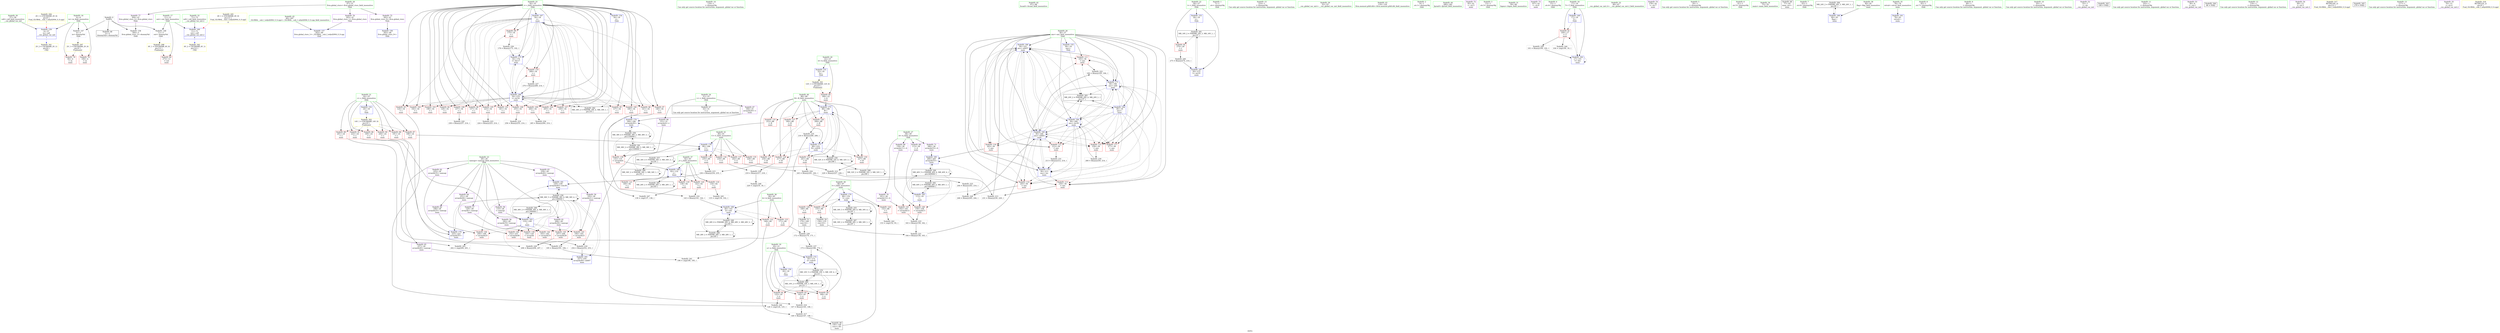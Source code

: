 digraph "SVFG" {
	label="SVFG";

	Node0x561b63b9a980 [shape=record,color=grey,label="{NodeID: 0\nNullPtr}"];
	Node0x561b63b9a980 -> Node0x561b63bb1850[style=solid];
	Node0x561b63b9a980 -> Node0x561b63bb8ba0[style=solid];
	Node0x561b63b9a980 -> Node0x561b63bb8c70[style=solid];
	Node0x561b63b9a980 -> Node0x561b63bb9670[style=solid];
	Node0x561b63bba880 [shape=record,color=blue,label="{NodeID: 180\n36\<--231\nans\<--add37\nmain\n}"];
	Node0x561b63bba880 -> Node0x561b63bb1e70[style=dashed];
	Node0x561b63bba880 -> Node0x561b63bb1f40[style=dashed];
	Node0x561b63bba880 -> Node0x561b63bb2010[style=dashed];
	Node0x561b63bba880 -> Node0x561b63bb20e0[style=dashed];
	Node0x561b63bba880 -> Node0x561b63bb7220[style=dashed];
	Node0x561b63bba880 -> Node0x561b63bb72b0[style=dashed];
	Node0x561b63bba880 -> Node0x561b63bb7340[style=dashed];
	Node0x561b63bba880 -> Node0x561b63bba130[style=dashed];
	Node0x561b63bba880 -> Node0x561b63bba6e0[style=dashed];
	Node0x561b63bba880 -> Node0x561b63bba880[style=dashed];
	Node0x561b63bba880 -> Node0x561b63bbaa20[style=dashed];
	Node0x561b63bba880 -> Node0x561b63bbabc0[style=dashed];
	Node0x561b63bba880 -> Node0x561b63bd4470[style=dashed];
	Node0x561b63bb2330 [shape=record,color=red,label="{NodeID: 97\n146\<--34\n\<--i\nmain\n}"];
	Node0x561b63bb2330 -> Node0x561b63bbd7d0[style=solid];
	Node0x561b63b99fa0 [shape=record,color=green,label="{NodeID: 14\n118\<--1\n\<--dummyObj\nCan only get source location for instruction, argument, global var or function.}"];
	Node0x561b63bb1e70 [shape=record,color=red,label="{NodeID: 111\n165\<--36\n\<--ans\nmain\n}"];
	Node0x561b63bb1e70 -> Node0x561b63bbe0d0[style=solid];
	Node0x561b63bb0800 [shape=record,color=green,label="{NodeID: 28\n47\<--51\nllvm.global_ctors\<--llvm.global_ctors_field_insensitive\nGlob }"];
	Node0x561b63bb0800 -> Node0x561b63bb4060[style=solid];
	Node0x561b63bb0800 -> Node0x561b63bb4160[style=solid];
	Node0x561b63bb0800 -> Node0x561b63bb4260[style=solid];
	Node0x561b63bd6c70 [shape=record,color=black,label="{NodeID: 291\nMR_38V_2 = PHI(MR_38V_3, MR_38V_1, )\npts\{330000 \}\n}"];
	Node0x561b63bd6c70 -> Node0x561b63bb8520[style=dashed];
	Node0x561b63bd6c70 -> Node0x561b63bba3a0[style=dashed];
	Node0x561b63bd6c70 -> Node0x561b63bcc870[style=dashed];
	Node0x561b63bd6c70 -> Node0x561b63bd6c70[style=dashed];
	Node0x561b63bb79c0 [shape=record,color=red,label="{NodeID: 125\n155\<--86\n\<--l\nmain\n}"];
	Node0x561b63bb79c0 -> Node0x561b63bb2c10[style=solid];
	Node0x561b63bb1450 [shape=record,color=green,label="{NodeID: 42\n97\<--98\nfscanf\<--fscanf_field_insensitive\n}"];
	Node0x561b63bbe0d0 [shape=record,color=grey,label="{NodeID: 222\n166 = Binary(165, 164, )\n}"];
	Node0x561b63bbe0d0 -> Node0x561b63bba130[style=solid];
	Node0x561b63bb8520 [shape=record,color=red,label="{NodeID: 139\n132\<--131\n\<--arrayidx4\nmain\n}"];
	Node0x561b63bb8520 -> Node0x561b63bb9ec0[style=solid];
	Node0x561b63bb30f0 [shape=record,color=purple,label="{NodeID: 56\n110\<--28\n\<--namugi\nmain\n}"];
	Node0x561b63bb30f0 -> Node0x561b63bb9ab0[style=solid];
	Node0x561b63bbf5d0 [shape=record,color=grey,label="{NodeID: 236\n219 = Binary(217, 218, )\n}"];
	Node0x561b63bbf5d0 -> Node0x561b63bc07d0[style=solid];
	Node0x561b63bb9170 [shape=record,color=blue,label="{NodeID: 153\n26\<--18\nt\<--\nGlob }"];
	Node0x561b63bb9170 -> Node0x561b63bd3a70[style=dashed];
	Node0x561b63bb3c50 [shape=record,color=purple,label="{NodeID: 70\n161\<--38\narrayidx12\<--A\nmain\n}"];
	Node0x561b63bb3c50 -> Node0x561b63bb86c0[style=solid];
	Node0x561b63bb9df0 [shape=record,color=blue,label="{NodeID: 167\n34\<--18\ni\<--\nmain\n}"];
	Node0x561b63bb9df0 -> Node0x561b63bb4f90[style=dashed];
	Node0x561b63bb9df0 -> Node0x561b63bb5060[style=dashed];
	Node0x561b63bb9df0 -> Node0x561b63bb5130[style=dashed];
	Node0x561b63bb9df0 -> Node0x561b63bb2260[style=dashed];
	Node0x561b63bb9df0 -> Node0x561b63bb2330[style=dashed];
	Node0x561b63bb9df0 -> Node0x561b63bb2400[style=dashed];
	Node0x561b63bb9df0 -> Node0x561b63bb24d0[style=dashed];
	Node0x561b63bb9df0 -> Node0x561b63bb25a0[style=dashed];
	Node0x561b63bb9df0 -> Node0x561b63bb2670[style=dashed];
	Node0x561b63bb9df0 -> Node0x561b63bb2740[style=dashed];
	Node0x561b63bb9df0 -> Node0x561b63bb2810[style=dashed];
	Node0x561b63bb9df0 -> Node0x561b63bb28e0[style=dashed];
	Node0x561b63bb9df0 -> Node0x561b63bb29b0[style=dashed];
	Node0x561b63bb9df0 -> Node0x561b63bb1a60[style=dashed];
	Node0x561b63bb9df0 -> Node0x561b63bb1b30[style=dashed];
	Node0x561b63bb9df0 -> Node0x561b63bb1c00[style=dashed];
	Node0x561b63bb9df0 -> Node0x561b63bb1cd0[style=dashed];
	Node0x561b63bb9df0 -> Node0x561b63bb1da0[style=dashed];
	Node0x561b63bb9df0 -> Node0x561b63bba2d0[style=dashed];
	Node0x561b63bb9df0 -> Node0x561b63bbad60[style=dashed];
	Node0x561b63bb9df0 -> Node0x561b63bd3f70[style=dashed];
	Node0x561b63bb4840 [shape=record,color=red,label="{NodeID: 84\n168\<--20\n\<--a\nmain\n}"];
	Node0x561b63bb4840 -> Node0x561b63bbf750[style=solid];
	Node0x561b63baa410 [shape=record,color=green,label="{NodeID: 1\n7\<--1\n.str\<--dummyObj\nGlob }"];
	Node0x561b63bba950 [shape=record,color=blue,label="{NodeID: 181\n239\<--236\narrayidx40\<--rem38\nmain\n}"];
	Node0x561b63bba950 -> Node0x561b63bcc370[style=dashed];
	Node0x561b63bb2400 [shape=record,color=red,label="{NodeID: 98\n157\<--34\n\<--i\nmain\n}"];
	Node0x561b63b9a070 [shape=record,color=green,label="{NodeID: 15\n214\<--1\n\<--dummyObj\nCan only get source location for instruction, argument, global var or function.}"];
	Node0x561b63bb1f40 [shape=record,color=red,label="{NodeID: 112\n212\<--36\n\<--ans\nmain\n}"];
	Node0x561b63bb1f40 -> Node0x561b63bbee50[style=solid];
	Node0x561b63bb0900 [shape=record,color=green,label="{NodeID: 29\n52\<--53\n__cxx_global_var_init\<--__cxx_global_var_init_field_insensitive\n}"];
	Node0x561b63bd7170 [shape=record,color=black,label="{NodeID: 292\nMR_40V_2 = PHI(MR_40V_4, MR_40V_1, )\npts\{400000 \}\n}"];
	Node0x561b63bd7170 -> Node0x561b63bb9c50[style=dashed];
	Node0x561b63bb7a90 [shape=record,color=red,label="{NodeID: 126\n169\<--86\n\<--l\nmain\n}"];
	Node0x561b63bb7a90 -> Node0x561b63bb2ce0[style=solid];
	Node0x561b63bb1550 [shape=record,color=green,label="{NodeID: 43\n119\<--120\nllvm.memset.p0i8.i64\<--llvm.memset.p0i8.i64_field_insensitive\n}"];
	Node0x561b63bbe250 [shape=record,color=grey,label="{NodeID: 223\n224 = Binary(223, 214, )\n}"];
	Node0x561b63bb85f0 [shape=record,color=red,label="{NodeID: 140\n159\<--158\n\<--arrayidx11\nmain\n}"];
	Node0x561b63bb85f0 -> Node0x561b63bbf150[style=solid];
	Node0x561b63bb31c0 [shape=record,color=purple,label="{NodeID: 57\n129\<--28\narrayidx\<--namugi\nmain\n}"];
	Node0x561b63bb31c0 -> Node0x561b63bb8450[style=solid];
	Node0x561b63bbf750 [shape=record,color=grey,label="{NodeID: 237\n173 = Binary(168, 172, )\n}"];
	Node0x561b63bbf750 -> Node0x561b63bba200[style=solid];
	Node0x561b63bb9270 [shape=record,color=blue,label="{NodeID: 154\n34\<--18\ni\<--\nGlob }"];
	Node0x561b63bb9270 -> Node0x561b63bd3f70[style=dashed];
	Node0x561b63bb3d20 [shape=record,color=purple,label="{NodeID: 71\n266\<--38\narrayidx53\<--A\nmain\n}"];
	Node0x561b63bb3d20 -> Node0x561b63bbac90[style=solid];
	Node0x561b63bca070 [shape=record,color=black,label="{NodeID: 251\nMR_10V_5 = PHI(MR_10V_3, MR_10V_4, )\npts\{21 \}\n}"];
	Node0x561b63bca070 -> Node0x561b63bb46a0[style=dashed];
	Node0x561b63bca070 -> Node0x561b63bb4770[style=dashed];
	Node0x561b63bca070 -> Node0x561b63bb4840[style=dashed];
	Node0x561b63bca070 -> Node0x561b63bba200[style=dashed];
	Node0x561b63bca070 -> Node0x561b63bca070[style=dashed];
	Node0x561b63bca070 -> Node0x561b63bd3570[style=dashed];
	Node0x561b63bb9ec0 [shape=record,color=blue,label="{NodeID: 168\n82\<--132\nj\<--\nmain\n}"];
	Node0x561b63bb9ec0 -> Node0x561b63bb7410[style=dashed];
	Node0x561b63bb9ec0 -> Node0x561b63bb74e0[style=dashed];
	Node0x561b63bb9ec0 -> Node0x561b63bb75b0[style=dashed];
	Node0x561b63bb9ec0 -> Node0x561b63bb7680[style=dashed];
	Node0x561b63bb9ec0 -> Node0x561b63bb9ec0[style=dashed];
	Node0x561b63bb9ec0 -> Node0x561b63bd4e70[style=dashed];
	Node0x561b63bb4910 [shape=record,color=red,label="{NodeID: 85\n186\<--22\n\<--b\nmain\n}"];
	Node0x561b63bb4910 -> Node0x561b63bba470[style=solid];
	Node0x561b63bad7e0 [shape=record,color=green,label="{NodeID: 2\n9\<--1\n.str.1\<--dummyObj\nGlob }"];
	Node0x561b63bbaa20 [shape=record,color=blue,label="{NodeID: 182\n36\<--246\nans\<--add43\nmain\n}"];
	Node0x561b63bbaa20 -> Node0x561b63bb1e70[style=dashed];
	Node0x561b63bbaa20 -> Node0x561b63bb1f40[style=dashed];
	Node0x561b63bbaa20 -> Node0x561b63bb2010[style=dashed];
	Node0x561b63bbaa20 -> Node0x561b63bb20e0[style=dashed];
	Node0x561b63bbaa20 -> Node0x561b63bb7220[style=dashed];
	Node0x561b63bbaa20 -> Node0x561b63bb72b0[style=dashed];
	Node0x561b63bbaa20 -> Node0x561b63bb7340[style=dashed];
	Node0x561b63bbaa20 -> Node0x561b63bba130[style=dashed];
	Node0x561b63bbaa20 -> Node0x561b63bba6e0[style=dashed];
	Node0x561b63bbaa20 -> Node0x561b63bba880[style=dashed];
	Node0x561b63bbaa20 -> Node0x561b63bbaa20[style=dashed];
	Node0x561b63bbaa20 -> Node0x561b63bbabc0[style=dashed];
	Node0x561b63bbaa20 -> Node0x561b63bd4470[style=dashed];
	Node0x561b63bb24d0 [shape=record,color=red,label="{NodeID: 99\n175\<--34\n\<--i\nmain\n}"];
	Node0x561b63bb24d0 -> Node0x561b63bbfa50[style=solid];
	Node0x561b63b9a140 [shape=record,color=green,label="{NodeID: 16\n4\<--6\nin\<--in_field_insensitive\nGlob }"];
	Node0x561b63b9a140 -> Node0x561b63bb4360[style=solid];
	Node0x561b63b9a140 -> Node0x561b63bb4430[style=solid];
	Node0x561b63b9a140 -> Node0x561b63bb8ba0[style=solid];
	Node0x561b63b9a140 -> Node0x561b63bb9770[style=solid];
	Node0x561b63bb2010 [shape=record,color=red,label="{NodeID: 113\n230\<--36\n\<--ans\nmain\n}"];
	Node0x561b63bb2010 -> Node0x561b63bbd350[style=solid];
	Node0x561b63bb0a00 [shape=record,color=green,label="{NodeID: 30\n57\<--58\ncall\<--call_field_insensitive\n__cxx_global_var_init\n}"];
	Node0x561b63bb0a00 -> Node0x561b63bb9770[style=solid];
	Node0x561b63bb7b60 [shape=record,color=red,label="{NodeID: 127\n190\<--88\n\<--B\nmain\n}"];
	Node0x561b63bb7b60 -> Node0x561b63bbfd50[style=solid];
	Node0x561b63bb1650 [shape=record,color=green,label="{NodeID: 44\n280\<--281\nfprintf\<--fprintf_field_insensitive\n}"];
	Node0x561b63bbe3d0 [shape=record,color=grey,label="{NodeID: 224\n243 = Binary(241, 242, )\n}"];
	Node0x561b63bbe3d0 -> Node0x561b63bbe550[style=solid];
	Node0x561b63bb86c0 [shape=record,color=red,label="{NodeID: 141\n162\<--161\n\<--arrayidx12\nmain\n}"];
	Node0x561b63bb86c0 -> Node0x561b63bbf150[style=solid];
	Node0x561b63bb3290 [shape=record,color=purple,label="{NodeID: 58\n182\<--28\narrayidx19\<--namugi\nmain\n}"];
	Node0x561b63bb3290 -> Node0x561b63bb8790[style=solid];
	Node0x561b63bbf8d0 [shape=record,color=grey,label="{NodeID: 238\n172 = Binary(170, 171, )\n}"];
	Node0x561b63bbf8d0 -> Node0x561b63bbf750[style=solid];
	Node0x561b63bb9370 [shape=record,color=blue,label="{NodeID: 155\n36\<--18\nans\<--\nGlob }"];
	Node0x561b63bb9370 -> Node0x561b63bd4470[style=dashed];
	Node0x561b63bb3df0 [shape=record,color=purple,label="{NodeID: 72\n95\<--41\n\<--.str.5\nmain\n}"];
	Node0x561b63bb9f90 [shape=record,color=blue,label="{NodeID: 169\n84\<--143\nk\<--sub\nmain\n}"];
	Node0x561b63bb9f90 -> Node0x561b63bb7750[style=dashed];
	Node0x561b63bb9f90 -> Node0x561b63bb7820[style=dashed];
	Node0x561b63bb9f90 -> Node0x561b63bb9f90[style=dashed];
	Node0x561b63bb9f90 -> Node0x561b63bc9670[style=dashed];
	Node0x561b63bb9f90 -> Node0x561b63bd5370[style=dashed];
	Node0x561b63bb49e0 [shape=record,color=red,label="{NodeID: 86\n109\<--24\n\<--c\nmain\n}"];
	Node0x561b63bb49e0 -> Node0x561b63bb9ab0[style=solid];
	Node0x561b63b89e60 [shape=record,color=green,label="{NodeID: 3\n13\<--1\n.str.3\<--dummyObj\nGlob }"];
	Node0x561b63bbaaf0 [shape=record,color=blue,label="{NodeID: 183\n257\<--254\narrayidx49\<--add47\nmain\n}"];
	Node0x561b63bbaaf0 -> Node0x561b63bcc370[style=dashed];
	Node0x561b63bb25a0 [shape=record,color=red,label="{NodeID: 100\n180\<--34\n\<--i\nmain\n}"];
	Node0x561b63bb25a0 -> Node0x561b63bba3a0[style=solid];
	Node0x561b63bb00f0 [shape=record,color=green,label="{NodeID: 17\n11\<--12\nout\<--out_field_insensitive\nGlob }"];
	Node0x561b63bb00f0 -> Node0x561b63bb4500[style=solid];
	Node0x561b63bb00f0 -> Node0x561b63bb8c70[style=solid];
	Node0x561b63bb00f0 -> Node0x561b63bb9840[style=solid];
	Node0x561b63bd3570 [shape=record,color=black,label="{NodeID: 280\nMR_10V_2 = PHI(MR_10V_3, MR_10V_1, )\npts\{21 \}\n}"];
	Node0x561b63bd3570 -> Node0x561b63bb46a0[style=dashed];
	Node0x561b63bd3570 -> Node0x561b63bb4770[style=dashed];
	Node0x561b63bd3570 -> Node0x561b63bb4840[style=dashed];
	Node0x561b63bd3570 -> Node0x561b63bba200[style=dashed];
	Node0x561b63bd3570 -> Node0x561b63bca070[style=dashed];
	Node0x561b63bd3570 -> Node0x561b63bd3570[style=dashed];
	Node0x561b63bb20e0 [shape=record,color=red,label="{NodeID: 114\n245\<--36\n\<--ans\nmain\n}"];
	Node0x561b63bb20e0 -> Node0x561b63bbe6d0[style=solid];
	Node0x561b63bb0ad0 [shape=record,color=green,label="{NodeID: 31\n59\<--60\nfopen\<--fopen_field_insensitive\n}"];
	Node0x561b63bd8190 [shape=record,color=yellow,style=double,label="{NodeID: 294\n2V_1 = ENCHI(MR_2V_0)\npts\{6 \}\nFun[_GLOBAL__sub_I_wdyd2004_0_0.cpp]|{<s0>7}}"];
	Node0x561b63bd8190:s0 -> Node0x561b63bb9770[style=dashed,color=red];
	Node0x561b63bb7c30 [shape=record,color=red,label="{NodeID: 128\n209\<--88\n\<--B\nmain\n}"];
	Node0x561b63bb7c30 -> Node0x561b63bbf450[style=solid];
	Node0x561b63bb1750 [shape=record,color=green,label="{NodeID: 45\n49\<--297\n_GLOBAL__sub_I_wdyd2004_0_0.cpp\<--_GLOBAL__sub_I_wdyd2004_0_0.cpp_field_insensitive\n}"];
	Node0x561b63bb1750 -> Node0x561b63bb9570[style=solid];
	Node0x561b63bbe550 [shape=record,color=grey,label="{NodeID: 225\n244 = Binary(243, 214, )\n}"];
	Node0x561b63bbe550 -> Node0x561b63bbe6d0[style=solid];
	Node0x561b63bb8790 [shape=record,color=red,label="{NodeID: 142\n183\<--182\n\<--arrayidx19\nmain\n}"];
	Node0x561b63bb3360 [shape=record,color=purple,label="{NodeID: 59\n193\<--28\narrayidx21\<--namugi\nmain\n}"];
	Node0x561b63bb3360 -> Node0x561b63bb8860[style=solid];
	Node0x561b63bbfa50 [shape=record,color=grey,label="{NodeID: 239\n176 = Binary(175, 102, )\n}"];
	Node0x561b63bbfa50 -> Node0x561b63bba2d0[style=solid];
	Node0x561b63bb9470 [shape=record,color=blue,label="{NodeID: 156\n302\<--48\nllvm.global_ctors_0\<--\nGlob }"];
	Node0x561b63bb3ec0 [shape=record,color=purple,label="{NodeID: 73\n107\<--43\n\<--.str.6\nmain\n}"];
	Node0x561b63bba060 [shape=record,color=blue,label="{NodeID: 170\n86\<--150\nl\<--conv\nmain\n}"];
	Node0x561b63bba060 -> Node0x561b63bb78f0[style=dashed];
	Node0x561b63bba060 -> Node0x561b63bb79c0[style=dashed];
	Node0x561b63bba060 -> Node0x561b63bb7a90[style=dashed];
	Node0x561b63bba060 -> Node0x561b63bcb470[style=dashed];
	Node0x561b63bb4ab0 [shape=record,color=red,label="{NodeID: 87\n188\<--24\n\<--c\nmain\n}"];
	Node0x561b63bb4ab0 -> Node0x561b63bba540[style=solid];
	Node0x561b63b997b0 [shape=record,color=green,label="{NodeID: 4\n15\<--1\n.str.4\<--dummyObj\nGlob }"];
	Node0x561b63bbabc0 [shape=record,color=blue,label="{NodeID: 184\n36\<--260\nans\<--inc50\nmain\n}"];
	Node0x561b63bbabc0 -> Node0x561b63bb1e70[style=dashed];
	Node0x561b63bbabc0 -> Node0x561b63bb1f40[style=dashed];
	Node0x561b63bbabc0 -> Node0x561b63bb2010[style=dashed];
	Node0x561b63bbabc0 -> Node0x561b63bb20e0[style=dashed];
	Node0x561b63bbabc0 -> Node0x561b63bb7220[style=dashed];
	Node0x561b63bbabc0 -> Node0x561b63bb72b0[style=dashed];
	Node0x561b63bbabc0 -> Node0x561b63bb7340[style=dashed];
	Node0x561b63bbabc0 -> Node0x561b63bba130[style=dashed];
	Node0x561b63bbabc0 -> Node0x561b63bba6e0[style=dashed];
	Node0x561b63bbabc0 -> Node0x561b63bba880[style=dashed];
	Node0x561b63bbabc0 -> Node0x561b63bbaa20[style=dashed];
	Node0x561b63bbabc0 -> Node0x561b63bbabc0[style=dashed];
	Node0x561b63bbabc0 -> Node0x561b63bd4470[style=dashed];
	Node0x561b63bb2670 [shape=record,color=red,label="{NodeID: 101\n181\<--34\n\<--i\nmain\n}"];
	Node0x561b63bb0180 [shape=record,color=green,label="{NodeID: 18\n17\<--19\nT\<--T_field_insensitive\nGlob }"];
	Node0x561b63bb0180 -> Node0x561b63bb45d0[style=solid];
	Node0x561b63bb0180 -> Node0x561b63bb8d70[style=solid];
	Node0x561b63bb0180 -> Node0x561b63bb99e0[style=solid];
	Node0x561b63bd3a70 [shape=record,color=black,label="{NodeID: 281\nMR_16V_2 = PHI(MR_16V_3, MR_16V_1, )\npts\{27 \}\n}"];
	Node0x561b63bd3a70 -> Node0x561b63bb4ec0[style=dashed];
	Node0x561b63bd3a70 -> Node0x561b63bbae30[style=dashed];
	Node0x561b63bb7220 [shape=record,color=red,label="{NodeID: 115\n259\<--36\n\<--ans\nmain\n}"];
	Node0x561b63bb7220 -> Node0x561b63bbecd0[style=solid];
	Node0x561b63bb0bd0 [shape=record,color=green,label="{NodeID: 32\n66\<--67\n__cxx_global_var_init.2\<--__cxx_global_var_init.2_field_insensitive\n}"];
	Node0x561b63bd82a0 [shape=record,color=yellow,style=double,label="{NodeID: 295\n4V_1 = ENCHI(MR_4V_0)\npts\{12 \}\nFun[_GLOBAL__sub_I_wdyd2004_0_0.cpp]|{<s0>8}}"];
	Node0x561b63bd82a0:s0 -> Node0x561b63bb9840[style=dashed,color=red];
	Node0x561b63bbd210 [shape=record,color=grey,label="{NodeID: 212\n229 = Binary(227, 228, )\n}"];
	Node0x561b63bbd210 -> Node0x561b63bbd350[style=solid];
	Node0x561b63bb7d00 [shape=record,color=red,label="{NodeID: 129\n217\<--88\n\<--B\nmain\n}"];
	Node0x561b63bb7d00 -> Node0x561b63bbf5d0[style=solid];
	Node0x561b63bb1850 [shape=record,color=black,label="{NodeID: 46\n2\<--3\ndummyVal\<--dummyVal\n}"];
	Node0x561b63bbe6d0 [shape=record,color=grey,label="{NodeID: 226\n246 = Binary(245, 244, )\n}"];
	Node0x561b63bbe6d0 -> Node0x561b63bbaa20[style=solid];
	Node0x561b63bb8860 [shape=record,color=red,label="{NodeID: 143\n194\<--193\n\<--arrayidx21\nmain\n}"];
	Node0x561b63bb8860 -> Node0x561b63bbd4d0[style=solid];
	Node0x561b63bb3430 [shape=record,color=purple,label="{NodeID: 60\n199\<--28\narrayidx25\<--namugi\nmain\n}"];
	Node0x561b63bb3430 -> Node0x561b63bb8930[style=solid];
	Node0x561b63bbfbd0 [shape=record,color=grey,label="{NodeID: 240\n275 = Binary(274, 214, )\n}"];
	Node0x561b63bbfbd0 -> Node0x561b63bbae30[style=solid];
	Node0x561b63bb9570 [shape=record,color=blue,label="{NodeID: 157\n303\<--49\nllvm.global_ctors_1\<--_GLOBAL__sub_I_wdyd2004_0_0.cpp\nGlob }"];
	Node0x561b63bb3f90 [shape=record,color=purple,label="{NodeID: 74\n278\<--45\n\<--.str.7\nmain\n}"];
	Node0x561b63bba130 [shape=record,color=blue,label="{NodeID: 171\n36\<--166\nans\<--add\nmain\n}"];
	Node0x561b63bba130 -> Node0x561b63bb1e70[style=dashed];
	Node0x561b63bba130 -> Node0x561b63bb1f40[style=dashed];
	Node0x561b63bba130 -> Node0x561b63bb2010[style=dashed];
	Node0x561b63bba130 -> Node0x561b63bb20e0[style=dashed];
	Node0x561b63bba130 -> Node0x561b63bb7220[style=dashed];
	Node0x561b63bba130 -> Node0x561b63bb7340[style=dashed];
	Node0x561b63bba130 -> Node0x561b63bba130[style=dashed];
	Node0x561b63bba130 -> Node0x561b63bba6e0[style=dashed];
	Node0x561b63bba130 -> Node0x561b63bba880[style=dashed];
	Node0x561b63bba130 -> Node0x561b63bbaa20[style=dashed];
	Node0x561b63bba130 -> Node0x561b63bbabc0[style=dashed];
	Node0x561b63bba130 -> Node0x561b63bd4470[style=dashed];
	Node0x561b63bb4b80 [shape=record,color=red,label="{NodeID: 88\n191\<--24\n\<--c\nmain\n}"];
	Node0x561b63bb4b80 -> Node0x561b63bbd4d0[style=solid];
	Node0x561b63b998d0 [shape=record,color=green,label="{NodeID: 5\n18\<--1\n\<--dummyObj\nCan only get source location for instruction, argument, global var or function.}"];
	Node0x561b63bbac90 [shape=record,color=blue,label="{NodeID: 185\n266\<--263\narrayidx53\<--\nmain\n}"];
	Node0x561b63bbac90 -> Node0x561b63bccd70[style=dashed];
	Node0x561b63bb2740 [shape=record,color=red,label="{NodeID: 102\n192\<--34\n\<--i\nmain\n}"];
	Node0x561b63bb0210 [shape=record,color=green,label="{NodeID: 19\n20\<--21\na\<--a_field_insensitive\nGlob }"];
	Node0x561b63bb0210 -> Node0x561b63bb46a0[style=solid];
	Node0x561b63bb0210 -> Node0x561b63bb4770[style=solid];
	Node0x561b63bb0210 -> Node0x561b63bb4840[style=solid];
	Node0x561b63bb0210 -> Node0x561b63bb8e70[style=solid];
	Node0x561b63bb0210 -> Node0x561b63bba200[style=solid];
	Node0x561b63bd3f70 [shape=record,color=black,label="{NodeID: 282\nMR_18V_2 = PHI(MR_18V_4, MR_18V_1, )\npts\{35 \}\n}"];
	Node0x561b63bd3f70 -> Node0x561b63bb9df0[style=dashed];
	Node0x561b63bb72b0 [shape=record,color=red,label="{NodeID: 116\n263\<--36\n\<--ans\nmain\n}"];
	Node0x561b63bb72b0 -> Node0x561b63bbac90[style=solid];
	Node0x561b63bb0cd0 [shape=record,color=green,label="{NodeID: 33\n71\<--72\ncall\<--call_field_insensitive\n__cxx_global_var_init.2\n}"];
	Node0x561b63bb0cd0 -> Node0x561b63bb9840[style=solid];
	Node0x561b63bbd350 [shape=record,color=grey,label="{NodeID: 213\n231 = Binary(230, 229, )\n}"];
	Node0x561b63bbd350 -> Node0x561b63bba880[style=solid];
	Node0x561b63bb7dd0 [shape=record,color=red,label="{NodeID: 130\n227\<--88\n\<--B\nmain\n}"];
	Node0x561b63bb7dd0 -> Node0x561b63bbd210[style=solid];
	Node0x561b63bb1950 [shape=record,color=black,label="{NodeID: 47\n32\<--31\n\<--v\nCan only get source location for instruction, argument, global var or function.}"];
	Node0x561b63bbe850 [shape=record,color=grey,label="{NodeID: 227\n270 = Binary(269, 214, )\n}"];
	Node0x561b63bbe850 -> Node0x561b63bbad60[style=solid];
	Node0x561b63bb8930 [shape=record,color=red,label="{NodeID: 144\n200\<--199\n\<--arrayidx25\nmain\n}"];
	Node0x561b63bb8930 -> Node0x561b63bc0050[style=solid];
	Node0x561b63bb3500 [shape=record,color=purple,label="{NodeID: 61\n206\<--28\narrayidx28\<--namugi\nmain\n}"];
	Node0x561b63bb3500 -> Node0x561b63bb8a00[style=solid];
	Node0x561b63bbfd50 [shape=record,color=grey,label="{NodeID: 241\n196 = cmp(190, 195, )\n}"];
	Node0x561b63bb9670 [shape=record,color=blue, style = dotted,label="{NodeID: 158\n304\<--3\nllvm.global_ctors_2\<--dummyVal\nGlob }"];
	Node0x561b63bb4060 [shape=record,color=purple,label="{NodeID: 75\n302\<--47\nllvm.global_ctors_0\<--llvm.global_ctors\nGlob }"];
	Node0x561b63bb4060 -> Node0x561b63bb9470[style=solid];
	Node0x561b63bcb470 [shape=record,color=black,label="{NodeID: 255\nMR_30V_5 = PHI(MR_30V_6, MR_30V_4, )\npts\{87 \}\n}"];
	Node0x561b63bcb470 -> Node0x561b63bba060[style=dashed];
	Node0x561b63bcb470 -> Node0x561b63bcb470[style=dashed];
	Node0x561b63bcb470 -> Node0x561b63bd5870[style=dashed];
	Node0x561b63bba200 [shape=record,color=blue,label="{NodeID: 172\n20\<--173\na\<--sub16\nmain\n}"];
	Node0x561b63bba200 -> Node0x561b63bca070[style=dashed];
	Node0x561b63bb4c50 [shape=record,color=red,label="{NodeID: 89\n201\<--24\n\<--c\nmain\n}"];
	Node0x561b63bb4c50 -> Node0x561b63bc0050[style=solid];
	Node0x561b63b99ab0 [shape=record,color=green,label="{NodeID: 6\n41\<--1\n.str.5\<--dummyObj\nGlob }"];
	Node0x561b63bbad60 [shape=record,color=blue,label="{NodeID: 186\n34\<--270\ni\<--inc54\nmain\n}"];
	Node0x561b63bbad60 -> Node0x561b63bb4f90[style=dashed];
	Node0x561b63bbad60 -> Node0x561b63bb5060[style=dashed];
	Node0x561b63bbad60 -> Node0x561b63bb5130[style=dashed];
	Node0x561b63bbad60 -> Node0x561b63bb2260[style=dashed];
	Node0x561b63bbad60 -> Node0x561b63bb2330[style=dashed];
	Node0x561b63bbad60 -> Node0x561b63bb2400[style=dashed];
	Node0x561b63bbad60 -> Node0x561b63bb24d0[style=dashed];
	Node0x561b63bbad60 -> Node0x561b63bb25a0[style=dashed];
	Node0x561b63bbad60 -> Node0x561b63bb2670[style=dashed];
	Node0x561b63bbad60 -> Node0x561b63bb2740[style=dashed];
	Node0x561b63bbad60 -> Node0x561b63bb2810[style=dashed];
	Node0x561b63bbad60 -> Node0x561b63bb28e0[style=dashed];
	Node0x561b63bbad60 -> Node0x561b63bb29b0[style=dashed];
	Node0x561b63bbad60 -> Node0x561b63bb1a60[style=dashed];
	Node0x561b63bbad60 -> Node0x561b63bb1b30[style=dashed];
	Node0x561b63bbad60 -> Node0x561b63bb1c00[style=dashed];
	Node0x561b63bbad60 -> Node0x561b63bb1cd0[style=dashed];
	Node0x561b63bbad60 -> Node0x561b63bb1da0[style=dashed];
	Node0x561b63bbad60 -> Node0x561b63bba2d0[style=dashed];
	Node0x561b63bbad60 -> Node0x561b63bbad60[style=dashed];
	Node0x561b63bbad60 -> Node0x561b63bd3f70[style=dashed];
	Node0x561b63bb2810 [shape=record,color=red,label="{NodeID: 103\n198\<--34\n\<--i\nmain\n}"];
	Node0x561b63bb02a0 [shape=record,color=green,label="{NodeID: 20\n22\<--23\nb\<--b_field_insensitive\nGlob }"];
	Node0x561b63bb02a0 -> Node0x561b63bb4910[style=solid];
	Node0x561b63bb02a0 -> Node0x561b63bb8f70[style=solid];
	Node0x561b63bd4470 [shape=record,color=black,label="{NodeID: 283\nMR_20V_2 = PHI(MR_20V_4, MR_20V_1, )\npts\{37 \}\n}"];
	Node0x561b63bd4470 -> Node0x561b63bb9b80[style=dashed];
	Node0x561b63bb7340 [shape=record,color=red,label="{NodeID: 117\n277\<--36\n\<--ans\nmain\n}"];
	Node0x561b63bb0da0 [shape=record,color=green,label="{NodeID: 34\n75\<--76\nmain\<--main_field_insensitive\n}"];
	Node0x561b63bd8490 [shape=record,color=yellow,style=double,label="{NodeID: 297\n2V_1 = ENCHI(MR_2V_0)\npts\{6 \}\nFun[main]}"];
	Node0x561b63bd8490 -> Node0x561b63bb4360[style=dashed];
	Node0x561b63bd8490 -> Node0x561b63bb4430[style=dashed];
	Node0x561b63bbd4d0 [shape=record,color=grey,label="{NodeID: 214\n195 = Binary(191, 194, )\n}"];
	Node0x561b63bbd4d0 -> Node0x561b63bbfd50[style=solid];
	Node0x561b63bb7ea0 [shape=record,color=red,label="{NodeID: 131\n234\<--88\n\<--B\nmain\n}"];
	Node0x561b63bb7ea0 -> Node0x561b63bbd650[style=solid];
	Node0x561b63bb2a70 [shape=record,color=black,label="{NodeID: 48\n77\<--93\nmain_ret\<--\nmain\n}"];
	Node0x561b63bbe9d0 [shape=record,color=grey,label="{NodeID: 228\n208 = Binary(204, 207, )\n}"];
	Node0x561b63bbe9d0 -> Node0x561b63bbf450[style=solid];
	Node0x561b63bb8a00 [shape=record,color=red,label="{NodeID: 145\n207\<--206\n\<--arrayidx28\nmain\n}"];
	Node0x561b63bb8a00 -> Node0x561b63bbe9d0[style=solid];
	Node0x561b63bb35d0 [shape=record,color=purple,label="{NodeID: 62\n225\<--28\narrayidx35\<--namugi\nmain\n}"];
	Node0x561b63bb35d0 -> Node0x561b63bba7b0[style=solid];
	Node0x561b63bbfed0 [shape=record,color=grey,label="{NodeID: 242\n153 = cmp(152, 93, )\n}"];
	Node0x561b63bb9770 [shape=record,color=blue,label="{NodeID: 159\n4\<--57\nin\<--call\n__cxx_global_var_init\n|{<s0>7}}"];
	Node0x561b63bb9770:s0 -> Node0x561b63bdbe90[style=dashed,color=blue];
	Node0x561b63bb4160 [shape=record,color=purple,label="{NodeID: 76\n303\<--47\nllvm.global_ctors_1\<--llvm.global_ctors\nGlob }"];
	Node0x561b63bb4160 -> Node0x561b63bb9570[style=solid];
	Node0x561b63bcb970 [shape=record,color=black,label="{NodeID: 256\nMR_32V_4 = PHI(MR_32V_8, MR_32V_3, )\npts\{89 \}\n}"];
	Node0x561b63bcb970 -> Node0x561b63bba470[style=dashed];
	Node0x561b63bcb970 -> Node0x561b63bcb970[style=dashed];
	Node0x561b63bcb970 -> Node0x561b63bd5d70[style=dashed];
	Node0x561b63bba2d0 [shape=record,color=blue,label="{NodeID: 173\n34\<--176\ni\<--dec17\nmain\n}"];
	Node0x561b63bba2d0 -> Node0x561b63bb1da0[style=dashed];
	Node0x561b63bba2d0 -> Node0x561b63bbad60[style=dashed];
	Node0x561b63bb4d20 [shape=record,color=red,label="{NodeID: 90\n204\<--24\n\<--c\nmain\n}"];
	Node0x561b63bb4d20 -> Node0x561b63bbe9d0[style=solid];
	Node0x561b63b99b40 [shape=record,color=green,label="{NodeID: 7\n43\<--1\n.str.6\<--dummyObj\nGlob }"];
	Node0x561b63bbae30 [shape=record,color=blue,label="{NodeID: 187\n26\<--275\nt\<--inc55\nmain\n}"];
	Node0x561b63bbae30 -> Node0x561b63bd3a70[style=dashed];
	Node0x561b63bb28e0 [shape=record,color=red,label="{NodeID: 104\n205\<--34\n\<--i\nmain\n}"];
	Node0x561b63bb0330 [shape=record,color=green,label="{NodeID: 21\n24\<--25\nc\<--c_field_insensitive\nGlob }"];
	Node0x561b63bb0330 -> Node0x561b63bb49e0[style=solid];
	Node0x561b63bb0330 -> Node0x561b63bb4ab0[style=solid];
	Node0x561b63bb0330 -> Node0x561b63bb4b80[style=solid];
	Node0x561b63bb0330 -> Node0x561b63bb4c50[style=solid];
	Node0x561b63bb0330 -> Node0x561b63bb4d20[style=solid];
	Node0x561b63bb0330 -> Node0x561b63bb4df0[style=solid];
	Node0x561b63bb0330 -> Node0x561b63bb9070[style=solid];
	Node0x561b63bd4970 [shape=record,color=black,label="{NodeID: 284\nMR_24V_2 = PHI(MR_24V_3, MR_24V_1, )\npts\{81 \}\n}"];
	Node0x561b63bd4970 -> Node0x561b63bb9d20[style=dashed];
	Node0x561b63bb7410 [shape=record,color=red,label="{NodeID: 118\n134\<--82\n\<--j\nmain\n}"];
	Node0x561b63bb7410 -> Node0x561b63bc0350[style=solid];
	Node0x561b63bb0ea0 [shape=record,color=green,label="{NodeID: 35\n78\<--79\nretval\<--retval_field_insensitive\nmain\n}"];
	Node0x561b63bb0ea0 -> Node0x561b63bb9910[style=solid];
	Node0x561b63bd85a0 [shape=record,color=yellow,style=double,label="{NodeID: 298\n4V_1 = ENCHI(MR_4V_0)\npts\{12 \}\nFun[main]}"];
	Node0x561b63bd85a0 -> Node0x561b63bb4500[style=dashed];
	Node0x561b63bbd650 [shape=record,color=grey,label="{NodeID: 215\n236 = Binary(234, 235, )\n}"];
	Node0x561b63bbd650 -> Node0x561b63bba950[style=solid];
	Node0x561b63bb7f70 [shape=record,color=red,label="{NodeID: 132\n241\<--88\n\<--B\nmain\n}"];
	Node0x561b63bb7f70 -> Node0x561b63bbe3d0[style=solid];
	Node0x561b63bb2b40 [shape=record,color=black,label="{NodeID: 49\n150\<--149\nconv\<--div\nmain\n}"];
	Node0x561b63bb2b40 -> Node0x561b63bba060[style=solid];
	Node0x561b63bbeb50 [shape=record,color=grey,label="{NodeID: 229\n101 = Binary(100, 102, )\n}"];
	Node0x561b63bbeb50 -> Node0x561b63bb99e0[style=solid];
	Node0x561b63bb8ad0 [shape=record,color=red,label="{NodeID: 146\n252\<--251\n\<--arrayidx46\nmain\n}"];
	Node0x561b63bb8ad0 -> Node0x561b63bbdad0[style=solid];
	Node0x561b63bb36a0 [shape=record,color=purple,label="{NodeID: 63\n239\<--28\narrayidx40\<--namugi\nmain\n}"];
	Node0x561b63bb36a0 -> Node0x561b63bba950[style=solid];
	Node0x561b63bc0050 [shape=record,color=grey,label="{NodeID: 243\n202 = cmp(200, 201, )\n}"];
	Node0x561b63bb9840 [shape=record,color=blue,label="{NodeID: 160\n11\<--71\nout\<--call\n__cxx_global_var_init.2\n|{<s0>8}}"];
	Node0x561b63bb9840:s0 -> Node0x561b63bdbff0[style=dashed,color=blue];
	Node0x561b63bb4260 [shape=record,color=purple,label="{NodeID: 77\n304\<--47\nllvm.global_ctors_2\<--llvm.global_ctors\nGlob }"];
	Node0x561b63bb4260 -> Node0x561b63bb9670[style=solid];
	Node0x561b63bcbe70 [shape=record,color=black,label="{NodeID: 257\nMR_34V_4 = PHI(MR_34V_5, MR_34V_3, )\npts\{91 \}\n}"];
	Node0x561b63bcbe70 -> Node0x561b63bba540[style=dashed];
	Node0x561b63bcbe70 -> Node0x561b63bcbe70[style=dashed];
	Node0x561b63bcbe70 -> Node0x561b63bd6270[style=dashed];
	Node0x561b63bba3a0 [shape=record,color=blue,label="{NodeID: 174\n184\<--180\narrayidx20\<--\nmain\n}"];
	Node0x561b63bba3a0 -> Node0x561b63bcc870[style=dashed];
	Node0x561b63bb4df0 [shape=record,color=red,label="{NodeID: 91\n222\<--24\n\<--c\nmain\n}"];
	Node0x561b63bb4df0 -> Node0x561b63bba7b0[style=solid];
	Node0x561b63b99cc0 [shape=record,color=green,label="{NodeID: 8\n45\<--1\n.str.7\<--dummyObj\nGlob }"];
	Node0x561b63bb29b0 [shape=record,color=red,label="{NodeID: 105\n223\<--34\n\<--i\nmain\n}"];
	Node0x561b63bb29b0 -> Node0x561b63bbe250[style=solid];
	Node0x561b63bb03c0 [shape=record,color=green,label="{NodeID: 22\n26\<--27\nt\<--t_field_insensitive\nGlob }"];
	Node0x561b63bb03c0 -> Node0x561b63bb4ec0[style=solid];
	Node0x561b63bb03c0 -> Node0x561b63bb9170[style=solid];
	Node0x561b63bb03c0 -> Node0x561b63bbae30[style=solid];
	Node0x561b63bd4e70 [shape=record,color=black,label="{NodeID: 285\nMR_26V_2 = PHI(MR_26V_3, MR_26V_1, )\npts\{83 \}\n}"];
	Node0x561b63bd4e70 -> Node0x561b63bb9ec0[style=dashed];
	Node0x561b63bd4e70 -> Node0x561b63bd4e70[style=dashed];
	Node0x561b63bb74e0 [shape=record,color=red,label="{NodeID: 119\n138\<--82\n\<--j\nmain\n}"];
	Node0x561b63bb74e0 -> Node0x561b63bc0650[style=solid];
	Node0x561b63bb0f70 [shape=record,color=green,label="{NodeID: 36\n80\<--81\nflag\<--flag_field_insensitive\nmain\n}"];
	Node0x561b63bb0f70 -> Node0x561b63bb9d20[style=solid];
	Node0x561b63bbd7d0 [shape=record,color=grey,label="{NodeID: 216\n147 = Binary(145, 146, )\n}"];
	Node0x561b63bbd7d0 -> Node0x561b63bbd950[style=solid];
	Node0x561b63bb8040 [shape=record,color=red,label="{NodeID: 133\n253\<--88\n\<--B\nmain\n}"];
	Node0x561b63bb8040 -> Node0x561b63bbdad0[style=solid];
	Node0x561b63bb2c10 [shape=record,color=black,label="{NodeID: 50\n156\<--155\nconv10\<--\nmain\n}"];
	Node0x561b63bb2c10 -> Node0x561b63bbdf50[style=solid];
	Node0x561b63bbecd0 [shape=record,color=grey,label="{NodeID: 230\n260 = Binary(259, 214, )\n}"];
	Node0x561b63bbecd0 -> Node0x561b63bbabc0[style=solid];
	Node0x561b63bb8ba0 [shape=record,color=blue, style = dotted,label="{NodeID: 147\n4\<--3\nin\<--dummyVal\nGlob }"];
	Node0x561b63bb8ba0 -> Node0x561b63bd8490[style=dashed];
	Node0x561b63bb3770 [shape=record,color=purple,label="{NodeID: 64\n251\<--28\narrayidx46\<--namugi\nmain\n}"];
	Node0x561b63bb3770 -> Node0x561b63bb8ad0[style=solid];
	Node0x561b63bc01d0 [shape=record,color=grey,label="{NodeID: 244\n104 = cmp(100, 18, )\n}"];
	Node0x561b63bb9910 [shape=record,color=blue,label="{NodeID: 161\n78\<--93\nretval\<--\nmain\n}"];
	Node0x561b63bb4360 [shape=record,color=red,label="{NodeID: 78\n94\<--4\n\<--in\nmain\n}"];
	Node0x561b63bdbe90 [shape=record,color=yellow,style=double,label="{NodeID: 341\n2V_2 = CSCHI(MR_2V_1)\npts\{6 \}\nCS[]}"];
	Node0x561b63bcc370 [shape=record,color=black,label="{NodeID: 258\nMR_36V_5 = PHI(MR_36V_9, MR_36V_4, )\npts\{300000 \}\n}"];
	Node0x561b63bcc370 -> Node0x561b63bb8450[style=dashed];
	Node0x561b63bcc370 -> Node0x561b63bb8790[style=dashed];
	Node0x561b63bcc370 -> Node0x561b63bb8860[style=dashed];
	Node0x561b63bcc370 -> Node0x561b63bb8930[style=dashed];
	Node0x561b63bcc370 -> Node0x561b63bb8a00[style=dashed];
	Node0x561b63bcc370 -> Node0x561b63bb8ad0[style=dashed];
	Node0x561b63bcc370 -> Node0x561b63bba7b0[style=dashed];
	Node0x561b63bcc370 -> Node0x561b63bba950[style=dashed];
	Node0x561b63bcc370 -> Node0x561b63bbaaf0[style=dashed];
	Node0x561b63bcc370 -> Node0x561b63bcc370[style=dashed];
	Node0x561b63bcc370 -> Node0x561b63bd6770[style=dashed];
	Node0x561b63bba470 [shape=record,color=blue,label="{NodeID: 175\n88\<--186\nB\<--\nmain\n}"];
	Node0x561b63bba470 -> Node0x561b63bb7b60[style=dashed];
	Node0x561b63bba470 -> Node0x561b63bb7c30[style=dashed];
	Node0x561b63bba470 -> Node0x561b63bb7d00[style=dashed];
	Node0x561b63bba470 -> Node0x561b63bb7dd0[style=dashed];
	Node0x561b63bba470 -> Node0x561b63bb7ea0[style=dashed];
	Node0x561b63bba470 -> Node0x561b63bb7f70[style=dashed];
	Node0x561b63bba470 -> Node0x561b63bb8040[style=dashed];
	Node0x561b63bba470 -> Node0x561b63bba610[style=dashed];
	Node0x561b63bba470 -> Node0x561b63bcb970[style=dashed];
	Node0x561b63bb4ec0 [shape=record,color=red,label="{NodeID: 92\n274\<--26\n\<--t\nmain\n}"];
	Node0x561b63bb4ec0 -> Node0x561b63bbfbd0[style=solid];
	Node0x561b63b99d50 [shape=record,color=green,label="{NodeID: 9\n48\<--1\n\<--dummyObj\nCan only get source location for instruction, argument, global var or function.}"];
	Node0x561b63bb1a60 [shape=record,color=red,label="{NodeID: 106\n237\<--34\n\<--i\nmain\n}"];
	Node0x561b63bb1a60 -> Node0x561b63bbddd0[style=solid];
	Node0x561b63bb0450 [shape=record,color=green,label="{NodeID: 23\n28\<--30\nnamugi\<--namugi_field_insensitive\nGlob }"];
	Node0x561b63bb0450 -> Node0x561b63bb30f0[style=solid];
	Node0x561b63bb0450 -> Node0x561b63bb31c0[style=solid];
	Node0x561b63bb0450 -> Node0x561b63bb3290[style=solid];
	Node0x561b63bb0450 -> Node0x561b63bb3360[style=solid];
	Node0x561b63bb0450 -> Node0x561b63bb3430[style=solid];
	Node0x561b63bb0450 -> Node0x561b63bb3500[style=solid];
	Node0x561b63bb0450 -> Node0x561b63bb35d0[style=solid];
	Node0x561b63bb0450 -> Node0x561b63bb36a0[style=solid];
	Node0x561b63bb0450 -> Node0x561b63bb3770[style=solid];
	Node0x561b63bb0450 -> Node0x561b63bb3840[style=solid];
	Node0x561b63bd5370 [shape=record,color=black,label="{NodeID: 286\nMR_28V_2 = PHI(MR_28V_3, MR_28V_1, )\npts\{85 \}\n}"];
	Node0x561b63bd5370 -> Node0x561b63bb9f90[style=dashed];
	Node0x561b63bd5370 -> Node0x561b63bc9670[style=dashed];
	Node0x561b63bd5370 -> Node0x561b63bd5370[style=dashed];
	Node0x561b63bb75b0 [shape=record,color=red,label="{NodeID: 120\n142\<--82\n\<--j\nmain\n}"];
	Node0x561b63bb75b0 -> Node0x561b63bbefd0[style=solid];
	Node0x561b63bb1040 [shape=record,color=green,label="{NodeID: 37\n82\<--83\nj\<--j_field_insensitive\nmain\n}"];
	Node0x561b63bb1040 -> Node0x561b63bb7410[style=solid];
	Node0x561b63bb1040 -> Node0x561b63bb74e0[style=solid];
	Node0x561b63bb1040 -> Node0x561b63bb75b0[style=solid];
	Node0x561b63bb1040 -> Node0x561b63bb7680[style=solid];
	Node0x561b63bb1040 -> Node0x561b63bb9ec0[style=solid];
	Node0x561b63bbd950 [shape=record,color=grey,label="{NodeID: 217\n149 = Binary(147, 148, )\n}"];
	Node0x561b63bbd950 -> Node0x561b63bb2b40[style=solid];
	Node0x561b63bb8110 [shape=record,color=red,label="{NodeID: 134\n218\<--90\n\<--C\nmain\n}"];
	Node0x561b63bb8110 -> Node0x561b63bbf5d0[style=solid];
	Node0x561b63bb2ce0 [shape=record,color=black,label="{NodeID: 51\n170\<--169\nconv14\<--\nmain\n}"];
	Node0x561b63bb2ce0 -> Node0x561b63bbf8d0[style=solid];
	Node0x561b63bbee50 [shape=record,color=grey,label="{NodeID: 231\n213 = Binary(212, 214, )\n}"];
	Node0x561b63bbee50 -> Node0x561b63bba6e0[style=solid];
	Node0x561b63bb8c70 [shape=record,color=blue, style = dotted,label="{NodeID: 148\n11\<--3\nout\<--dummyVal\nGlob }"];
	Node0x561b63bb8c70 -> Node0x561b63bd85a0[style=dashed];
	Node0x561b63bb3840 [shape=record,color=purple,label="{NodeID: 65\n257\<--28\narrayidx49\<--namugi\nmain\n}"];
	Node0x561b63bb3840 -> Node0x561b63bbaaf0[style=solid];
	Node0x561b63bc0350 [shape=record,color=grey,label="{NodeID: 245\n135 = cmp(134, 102, )\n}"];
	Node0x561b63bb99e0 [shape=record,color=blue,label="{NodeID: 162\n17\<--101\nT\<--dec\nmain\n}"];
	Node0x561b63bb99e0 -> Node0x561b63bb45d0[style=dashed];
	Node0x561b63bb99e0 -> Node0x561b63bb99e0[style=dashed];
	Node0x561b63bb4430 [shape=record,color=red,label="{NodeID: 79\n106\<--4\n\<--in\nmain\n}"];
	Node0x561b63bdbff0 [shape=record,color=yellow,style=double,label="{NodeID: 342\n4V_2 = CSCHI(MR_4V_1)\npts\{12 \}\nCS[]}"];
	Node0x561b63bcc870 [shape=record,color=black,label="{NodeID: 259\nMR_38V_4 = PHI(MR_38V_5, MR_38V_3, )\npts\{330000 \}\n}"];
	Node0x561b63bcc870 -> Node0x561b63bb8520[style=dashed];
	Node0x561b63bcc870 -> Node0x561b63bba3a0[style=dashed];
	Node0x561b63bcc870 -> Node0x561b63bcc870[style=dashed];
	Node0x561b63bcc870 -> Node0x561b63bd6c70[style=dashed];
	Node0x561b63bba540 [shape=record,color=blue,label="{NodeID: 176\n90\<--188\nC\<--\nmain\n}"];
	Node0x561b63bba540 -> Node0x561b63bb8110[style=dashed];
	Node0x561b63bba540 -> Node0x561b63bb81e0[style=dashed];
	Node0x561b63bba540 -> Node0x561b63bb82b0[style=dashed];
	Node0x561b63bba540 -> Node0x561b63bb8380[style=dashed];
	Node0x561b63bba540 -> Node0x561b63bcbe70[style=dashed];
	Node0x561b63bb4f90 [shape=record,color=red,label="{NodeID: 93\n124\<--34\n\<--i\nmain\n}"];
	Node0x561b63bb4f90 -> Node0x561b63bc04d0[style=solid];
	Node0x561b63b99de0 [shape=record,color=green,label="{NodeID: 10\n93\<--1\n\<--dummyObj\nCan only get source location for instruction, argument, global var or function.}"];
	Node0x561b63bb1b30 [shape=record,color=red,label="{NodeID: 107\n250\<--34\n\<--i\nmain\n}"];
	Node0x561b63bb04e0 [shape=record,color=green,label="{NodeID: 24\n31\<--33\nv\<--v_field_insensitive\nGlob }"];
	Node0x561b63bb04e0 -> Node0x561b63bb1950[style=solid];
	Node0x561b63bb04e0 -> Node0x561b63bb3910[style=solid];
	Node0x561b63bb04e0 -> Node0x561b63bb39e0[style=solid];
	Node0x561b63bd5870 [shape=record,color=black,label="{NodeID: 287\nMR_30V_2 = PHI(MR_30V_3, MR_30V_1, )\npts\{87 \}\n}"];
	Node0x561b63bd5870 -> Node0x561b63bba060[style=dashed];
	Node0x561b63bd5870 -> Node0x561b63bcb470[style=dashed];
	Node0x561b63bd5870 -> Node0x561b63bd5870[style=dashed];
	Node0x561b63bb7680 [shape=record,color=red,label="{NodeID: 121\n160\<--82\n\<--j\nmain\n}"];
	Node0x561b63bb1110 [shape=record,color=green,label="{NodeID: 38\n84\<--85\nk\<--k_field_insensitive\nmain\n}"];
	Node0x561b63bb1110 -> Node0x561b63bb7750[style=solid];
	Node0x561b63bb1110 -> Node0x561b63bb7820[style=solid];
	Node0x561b63bb1110 -> Node0x561b63bb9f90[style=solid];
	Node0x561b63bd8840 [shape=record,color=yellow,style=double,label="{NodeID: 301\n12V_1 = ENCHI(MR_12V_0)\npts\{23 \}\nFun[main]}"];
	Node0x561b63bd8840 -> Node0x561b63bb4910[style=dashed];
	Node0x561b63bbdad0 [shape=record,color=grey,label="{NodeID: 218\n254 = Binary(252, 253, )\n}"];
	Node0x561b63bbdad0 -> Node0x561b63bbaaf0[style=solid];
	Node0x561b63bb81e0 [shape=record,color=red,label="{NodeID: 135\n228\<--90\n\<--C\nmain\n}"];
	Node0x561b63bb81e0 -> Node0x561b63bbd210[style=solid];
	Node0x561b63bb2db0 [shape=record,color=purple,label="{NodeID: 52\n55\<--7\n\<--.str\n__cxx_global_var_init\n}"];
	Node0x561b63bbefd0 [shape=record,color=grey,label="{NodeID: 232\n143 = Binary(141, 142, )\n}"];
	Node0x561b63bbefd0 -> Node0x561b63bb9f90[style=solid];
	Node0x561b63bb8d70 [shape=record,color=blue,label="{NodeID: 149\n17\<--18\nT\<--\nGlob }"];
	Node0x561b63bb8d70 -> Node0x561b63bb45d0[style=dashed];
	Node0x561b63bb8d70 -> Node0x561b63bb99e0[style=dashed];
	Node0x561b63bb3910 [shape=record,color=purple,label="{NodeID: 66\n131\<--31\narrayidx4\<--v\nmain\n}"];
	Node0x561b63bb3910 -> Node0x561b63bb8520[style=solid];
	Node0x561b63bc04d0 [shape=record,color=grey,label="{NodeID: 246\n126 = cmp(124, 125, )\n}"];
	Node0x561b63bb9ab0 [shape=record,color=blue,label="{NodeID: 163\n110\<--109\n\<--\nmain\n}"];
	Node0x561b63bb9ab0 -> Node0x561b63bb8450[style=dashed];
	Node0x561b63bb9ab0 -> Node0x561b63bb8790[style=dashed];
	Node0x561b63bb9ab0 -> Node0x561b63bb8860[style=dashed];
	Node0x561b63bb9ab0 -> Node0x561b63bb8930[style=dashed];
	Node0x561b63bb9ab0 -> Node0x561b63bb8a00[style=dashed];
	Node0x561b63bb9ab0 -> Node0x561b63bb8ad0[style=dashed];
	Node0x561b63bb9ab0 -> Node0x561b63bba7b0[style=dashed];
	Node0x561b63bb9ab0 -> Node0x561b63bba950[style=dashed];
	Node0x561b63bb9ab0 -> Node0x561b63bbaaf0[style=dashed];
	Node0x561b63bb9ab0 -> Node0x561b63bcc370[style=dashed];
	Node0x561b63bb9ab0 -> Node0x561b63bd6770[style=dashed];
	Node0x561b63bb4500 [shape=record,color=red,label="{NodeID: 80\n273\<--11\n\<--out\nmain\n}"];
	Node0x561b63bec610 [shape=record,color=black,label="{NodeID: 343\n108 = PHI()\n}"];
	Node0x561b63bccd70 [shape=record,color=black,label="{NodeID: 260\nMR_40V_5 = PHI(MR_40V_6, MR_40V_4, )\npts\{400000 \}\n}"];
	Node0x561b63bccd70 -> Node0x561b63bb85f0[style=dashed];
	Node0x561b63bccd70 -> Node0x561b63bb86c0[style=dashed];
	Node0x561b63bccd70 -> Node0x561b63bbac90[style=dashed];
	Node0x561b63bccd70 -> Node0x561b63bccd70[style=dashed];
	Node0x561b63bccd70 -> Node0x561b63bd7170[style=dashed];
	Node0x561b63bba610 [shape=record,color=blue,label="{NodeID: 177\n88\<--210\nB\<--sub30\nmain\n}"];
	Node0x561b63bba610 -> Node0x561b63bb7d00[style=dashed];
	Node0x561b63bba610 -> Node0x561b63bb7dd0[style=dashed];
	Node0x561b63bba610 -> Node0x561b63bb7ea0[style=dashed];
	Node0x561b63bba610 -> Node0x561b63bb7f70[style=dashed];
	Node0x561b63bba610 -> Node0x561b63bcb970[style=dashed];
	Node0x561b63bb5060 [shape=record,color=red,label="{NodeID: 94\n128\<--34\n\<--i\nmain\n}"];
	Node0x561b63baf740 [shape=record,color=green,label="{NodeID: 11\n102\<--1\n\<--dummyObj\nCan only get source location for instruction, argument, global var or function.}"];
	Node0x561b63bb1c00 [shape=record,color=red,label="{NodeID: 108\n255\<--34\n\<--i\nmain\n}"];
	Node0x561b63bb1c00 -> Node0x561b63bbdc50[style=solid];
	Node0x561b63bb0570 [shape=record,color=green,label="{NodeID: 25\n34\<--35\ni\<--i_field_insensitive\nGlob }"];
	Node0x561b63bb0570 -> Node0x561b63bb4f90[style=solid];
	Node0x561b63bb0570 -> Node0x561b63bb5060[style=solid];
	Node0x561b63bb0570 -> Node0x561b63bb5130[style=solid];
	Node0x561b63bb0570 -> Node0x561b63bb2260[style=solid];
	Node0x561b63bb0570 -> Node0x561b63bb2330[style=solid];
	Node0x561b63bb0570 -> Node0x561b63bb2400[style=solid];
	Node0x561b63bb0570 -> Node0x561b63bb24d0[style=solid];
	Node0x561b63bb0570 -> Node0x561b63bb25a0[style=solid];
	Node0x561b63bb0570 -> Node0x561b63bb2670[style=solid];
	Node0x561b63bb0570 -> Node0x561b63bb2740[style=solid];
	Node0x561b63bb0570 -> Node0x561b63bb2810[style=solid];
	Node0x561b63bb0570 -> Node0x561b63bb28e0[style=solid];
	Node0x561b63bb0570 -> Node0x561b63bb29b0[style=solid];
	Node0x561b63bb0570 -> Node0x561b63bb1a60[style=solid];
	Node0x561b63bb0570 -> Node0x561b63bb1b30[style=solid];
	Node0x561b63bb0570 -> Node0x561b63bb1c00[style=solid];
	Node0x561b63bb0570 -> Node0x561b63bb1cd0[style=solid];
	Node0x561b63bb0570 -> Node0x561b63bb1da0[style=solid];
	Node0x561b63bb0570 -> Node0x561b63bb9270[style=solid];
	Node0x561b63bb0570 -> Node0x561b63bb9df0[style=solid];
	Node0x561b63bb0570 -> Node0x561b63bba2d0[style=solid];
	Node0x561b63bb0570 -> Node0x561b63bbad60[style=solid];
	Node0x561b63bd5d70 [shape=record,color=black,label="{NodeID: 288\nMR_32V_2 = PHI(MR_32V_3, MR_32V_1, )\npts\{89 \}\n}"];
	Node0x561b63bd5d70 -> Node0x561b63bba470[style=dashed];
	Node0x561b63bd5d70 -> Node0x561b63bcb970[style=dashed];
	Node0x561b63bd5d70 -> Node0x561b63bd5d70[style=dashed];
	Node0x561b63bb7750 [shape=record,color=red,label="{NodeID: 122\n148\<--84\n\<--k\nmain\n}"];
	Node0x561b63bb7750 -> Node0x561b63bbd950[style=solid];
	Node0x561b63bb11e0 [shape=record,color=green,label="{NodeID: 39\n86\<--87\nl\<--l_field_insensitive\nmain\n}"];
	Node0x561b63bb11e0 -> Node0x561b63bb78f0[style=solid];
	Node0x561b63bb11e0 -> Node0x561b63bb79c0[style=solid];
	Node0x561b63bb11e0 -> Node0x561b63bb7a90[style=solid];
	Node0x561b63bb11e0 -> Node0x561b63bba060[style=solid];
	Node0x561b63bd8920 [shape=record,color=yellow,style=double,label="{NodeID: 302\n14V_1 = ENCHI(MR_14V_0)\npts\{25 \}\nFun[main]}"];
	Node0x561b63bd8920 -> Node0x561b63bb49e0[style=dashed];
	Node0x561b63bd8920 -> Node0x561b63bb4ab0[style=dashed];
	Node0x561b63bd8920 -> Node0x561b63bb4b80[style=dashed];
	Node0x561b63bd8920 -> Node0x561b63bb4c50[style=dashed];
	Node0x561b63bd8920 -> Node0x561b63bb4d20[style=dashed];
	Node0x561b63bd8920 -> Node0x561b63bb4df0[style=dashed];
	Node0x561b63bbdc50 [shape=record,color=grey,label="{NodeID: 219\n256 = Binary(255, 214, )\n}"];
	Node0x561b63bb82b0 [shape=record,color=red,label="{NodeID: 136\n235\<--90\n\<--C\nmain\n}"];
	Node0x561b63bb82b0 -> Node0x561b63bbd650[style=solid];
	Node0x561b63bb2e80 [shape=record,color=purple,label="{NodeID: 53\n56\<--9\n\<--.str.1\n__cxx_global_var_init\n}"];
	Node0x561b63bbf150 [shape=record,color=grey,label="{NodeID: 233\n163 = Binary(159, 162, )\n}"];
	Node0x561b63bbf150 -> Node0x561b63bbdf50[style=solid];
	Node0x561b63bb8e70 [shape=record,color=blue,label="{NodeID: 150\n20\<--18\na\<--\nGlob }"];
	Node0x561b63bb8e70 -> Node0x561b63bd3570[style=dashed];
	Node0x561b63bb39e0 [shape=record,color=purple,label="{NodeID: 67\n184\<--31\narrayidx20\<--v\nmain\n}"];
	Node0x561b63bb39e0 -> Node0x561b63bba3a0[style=solid];
	Node0x561b63bc0650 [shape=record,color=grey,label="{NodeID: 247\n139 = cmp(137, 138, )\n}"];
	Node0x561b63bb9b80 [shape=record,color=blue,label="{NodeID: 164\n36\<--18\nans\<--\nmain\n}"];
	Node0x561b63bb9b80 -> Node0x561b63bb1e70[style=dashed];
	Node0x561b63bb9b80 -> Node0x561b63bb1f40[style=dashed];
	Node0x561b63bb9b80 -> Node0x561b63bb2010[style=dashed];
	Node0x561b63bb9b80 -> Node0x561b63bb20e0[style=dashed];
	Node0x561b63bb9b80 -> Node0x561b63bb7220[style=dashed];
	Node0x561b63bb9b80 -> Node0x561b63bb7340[style=dashed];
	Node0x561b63bb9b80 -> Node0x561b63bba130[style=dashed];
	Node0x561b63bb9b80 -> Node0x561b63bba6e0[style=dashed];
	Node0x561b63bb9b80 -> Node0x561b63bba880[style=dashed];
	Node0x561b63bb9b80 -> Node0x561b63bbaa20[style=dashed];
	Node0x561b63bb9b80 -> Node0x561b63bbabc0[style=dashed];
	Node0x561b63bb9b80 -> Node0x561b63bd4470[style=dashed];
	Node0x561b63bb45d0 [shape=record,color=red,label="{NodeID: 81\n100\<--17\n\<--T\nmain\n}"];
	Node0x561b63bb45d0 -> Node0x561b63bbeb50[style=solid];
	Node0x561b63bb45d0 -> Node0x561b63bc01d0[style=solid];
	Node0x561b63bec710 [shape=record,color=black,label="{NodeID: 344\n96 = PHI()\n}"];
	Node0x561b63bba6e0 [shape=record,color=blue,label="{NodeID: 178\n36\<--213\nans\<--inc\nmain\n}"];
	Node0x561b63bba6e0 -> Node0x561b63bb2010[style=dashed];
	Node0x561b63bba6e0 -> Node0x561b63bb20e0[style=dashed];
	Node0x561b63bba6e0 -> Node0x561b63bba880[style=dashed];
	Node0x561b63bba6e0 -> Node0x561b63bbaa20[style=dashed];
	Node0x561b63bb5130 [shape=record,color=red,label="{NodeID: 95\n137\<--34\n\<--i\nmain\n}"];
	Node0x561b63bb5130 -> Node0x561b63bc0650[style=solid];
	Node0x561b63baf810 [shape=record,color=green,label="{NodeID: 12\n116\<--1\n\<--dummyObj\nCan only get source location for instruction, argument, global var or function.}"];
	Node0x561b63bb1cd0 [shape=record,color=red,label="{NodeID: 109\n264\<--34\n\<--i\nmain\n}"];
	Node0x561b63bb1cd0 -> Node0x561b63bbf2d0[style=solid];
	Node0x561b63bb0600 [shape=record,color=green,label="{NodeID: 26\n36\<--37\nans\<--ans_field_insensitive\nGlob }"];
	Node0x561b63bb0600 -> Node0x561b63bb1e70[style=solid];
	Node0x561b63bb0600 -> Node0x561b63bb1f40[style=solid];
	Node0x561b63bb0600 -> Node0x561b63bb2010[style=solid];
	Node0x561b63bb0600 -> Node0x561b63bb20e0[style=solid];
	Node0x561b63bb0600 -> Node0x561b63bb7220[style=solid];
	Node0x561b63bb0600 -> Node0x561b63bb72b0[style=solid];
	Node0x561b63bb0600 -> Node0x561b63bb7340[style=solid];
	Node0x561b63bb0600 -> Node0x561b63bb9370[style=solid];
	Node0x561b63bb0600 -> Node0x561b63bb9b80[style=solid];
	Node0x561b63bb0600 -> Node0x561b63bba130[style=solid];
	Node0x561b63bb0600 -> Node0x561b63bba6e0[style=solid];
	Node0x561b63bb0600 -> Node0x561b63bba880[style=solid];
	Node0x561b63bb0600 -> Node0x561b63bbaa20[style=solid];
	Node0x561b63bb0600 -> Node0x561b63bbabc0[style=solid];
	Node0x561b63bd6270 [shape=record,color=black,label="{NodeID: 289\nMR_34V_2 = PHI(MR_34V_3, MR_34V_1, )\npts\{91 \}\n}"];
	Node0x561b63bd6270 -> Node0x561b63bba540[style=dashed];
	Node0x561b63bd6270 -> Node0x561b63bcbe70[style=dashed];
	Node0x561b63bd6270 -> Node0x561b63bd6270[style=dashed];
	Node0x561b63bb7820 [shape=record,color=red,label="{NodeID: 123\n171\<--84\n\<--k\nmain\n}"];
	Node0x561b63bb7820 -> Node0x561b63bbf8d0[style=solid];
	Node0x561b63bb12b0 [shape=record,color=green,label="{NodeID: 40\n88\<--89\nB\<--B_field_insensitive\nmain\n}"];
	Node0x561b63bb12b0 -> Node0x561b63bb7b60[style=solid];
	Node0x561b63bb12b0 -> Node0x561b63bb7c30[style=solid];
	Node0x561b63bb12b0 -> Node0x561b63bb7d00[style=solid];
	Node0x561b63bb12b0 -> Node0x561b63bb7dd0[style=solid];
	Node0x561b63bb12b0 -> Node0x561b63bb7ea0[style=solid];
	Node0x561b63bb12b0 -> Node0x561b63bb7f70[style=solid];
	Node0x561b63bb12b0 -> Node0x561b63bb8040[style=solid];
	Node0x561b63bb12b0 -> Node0x561b63bba470[style=solid];
	Node0x561b63bb12b0 -> Node0x561b63bba610[style=solid];
	Node0x561b63bbddd0 [shape=record,color=grey,label="{NodeID: 220\n238 = Binary(237, 214, )\n}"];
	Node0x561b63bb8380 [shape=record,color=red,label="{NodeID: 137\n242\<--90\n\<--C\nmain\n}"];
	Node0x561b63bb8380 -> Node0x561b63bbe3d0[style=solid];
	Node0x561b63bb2f50 [shape=record,color=purple,label="{NodeID: 54\n69\<--13\n\<--.str.3\n__cxx_global_var_init.2\n}"];
	Node0x561b63bcf680 [shape=record,color=yellow,style=double,label="{NodeID: 317\nRETMU(4V_2)\npts\{12 \}\nFun[_GLOBAL__sub_I_wdyd2004_0_0.cpp]}"];
	Node0x561b63bbf2d0 [shape=record,color=grey,label="{NodeID: 234\n265 = Binary(264, 214, )\n}"];
	Node0x561b63bb8f70 [shape=record,color=blue,label="{NodeID: 151\n22\<--18\nb\<--\nGlob }"];
	Node0x561b63bb8f70 -> Node0x561b63bd8840[style=dashed];
	Node0x561b63bb3ab0 [shape=record,color=purple,label="{NodeID: 68\n113\<--38\n\<--A\nmain\n}"];
	Node0x561b63bb3ab0 -> Node0x561b63bb9c50[style=solid];
	Node0x561b63bc07d0 [shape=record,color=grey,label="{NodeID: 248\n220 = cmp(219, 18, )\n}"];
	Node0x561b63bb9c50 [shape=record,color=blue,label="{NodeID: 165\n113\<--18\n\<--\nmain\n}"];
	Node0x561b63bb9c50 -> Node0x561b63bb85f0[style=dashed];
	Node0x561b63bb9c50 -> Node0x561b63bb86c0[style=dashed];
	Node0x561b63bb9c50 -> Node0x561b63bbac90[style=dashed];
	Node0x561b63bb9c50 -> Node0x561b63bccd70[style=dashed];
	Node0x561b63bb9c50 -> Node0x561b63bd7170[style=dashed];
	Node0x561b63bb46a0 [shape=record,color=red,label="{NodeID: 82\n125\<--20\n\<--a\nmain\n}"];
	Node0x561b63bb46a0 -> Node0x561b63bc04d0[style=solid];
	Node0x561b63bec810 [shape=record,color=black,label="{NodeID: 345\n279 = PHI()\n}"];
	Node0x561b63bba7b0 [shape=record,color=blue,label="{NodeID: 179\n225\<--222\narrayidx35\<--\nmain\n}"];
	Node0x561b63bba7b0 -> Node0x561b63bcc370[style=dashed];
	Node0x561b63bb2260 [shape=record,color=red,label="{NodeID: 96\n141\<--34\n\<--i\nmain\n}"];
	Node0x561b63bb2260 -> Node0x561b63bbefd0[style=solid];
	Node0x561b63b99ed0 [shape=record,color=green,label="{NodeID: 13\n117\<--1\n\<--dummyObj\nCan only get source location for instruction, argument, global var or function.}"];
	Node0x561b63bb1da0 [shape=record,color=red,label="{NodeID: 110\n269\<--34\n\<--i\nmain\n}"];
	Node0x561b63bb1da0 -> Node0x561b63bbe850[style=solid];
	Node0x561b63bb0700 [shape=record,color=green,label="{NodeID: 27\n38\<--40\nA\<--A_field_insensitive\nGlob }"];
	Node0x561b63bb0700 -> Node0x561b63bb3ab0[style=solid];
	Node0x561b63bb0700 -> Node0x561b63bb3b80[style=solid];
	Node0x561b63bb0700 -> Node0x561b63bb3c50[style=solid];
	Node0x561b63bb0700 -> Node0x561b63bb3d20[style=solid];
	Node0x561b63bd6770 [shape=record,color=black,label="{NodeID: 290\nMR_36V_2 = PHI(MR_36V_4, MR_36V_1, )\npts\{300000 \}\n}"];
	Node0x561b63bd6770 -> Node0x561b63bb9ab0[style=dashed];
	Node0x561b63bb78f0 [shape=record,color=red,label="{NodeID: 124\n152\<--86\n\<--l\nmain\n}"];
	Node0x561b63bb78f0 -> Node0x561b63bbfed0[style=solid];
	Node0x561b63bb1380 [shape=record,color=green,label="{NodeID: 41\n90\<--91\nC\<--C_field_insensitive\nmain\n}"];
	Node0x561b63bb1380 -> Node0x561b63bb8110[style=solid];
	Node0x561b63bb1380 -> Node0x561b63bb81e0[style=solid];
	Node0x561b63bb1380 -> Node0x561b63bb82b0[style=solid];
	Node0x561b63bb1380 -> Node0x561b63bb8380[style=solid];
	Node0x561b63bb1380 -> Node0x561b63bba540[style=solid];
	Node0x561b63bbdf50 [shape=record,color=grey,label="{NodeID: 221\n164 = Binary(156, 163, )\n}"];
	Node0x561b63bbdf50 -> Node0x561b63bbe0d0[style=solid];
	Node0x561b63bb8450 [shape=record,color=red,label="{NodeID: 138\n130\<--129\n\<--arrayidx\nmain\n}"];
	Node0x561b63bb3020 [shape=record,color=purple,label="{NodeID: 55\n70\<--15\n\<--.str.4\n__cxx_global_var_init.2\n}"];
	Node0x561b63bcf790 [shape=record,color=yellow,style=double,label="{NodeID: 318\nRETMU(2V_2)\npts\{6 \}\nFun[_GLOBAL__sub_I_wdyd2004_0_0.cpp]}"];
	Node0x561b63bbf450 [shape=record,color=grey,label="{NodeID: 235\n210 = Binary(209, 208, )\n}"];
	Node0x561b63bbf450 -> Node0x561b63bba610[style=solid];
	Node0x561b63bb9070 [shape=record,color=blue,label="{NodeID: 152\n24\<--18\nc\<--\nGlob }"];
	Node0x561b63bb9070 -> Node0x561b63bd8920[style=dashed];
	Node0x561b63bb3b80 [shape=record,color=purple,label="{NodeID: 69\n158\<--38\narrayidx11\<--A\nmain\n}"];
	Node0x561b63bb3b80 -> Node0x561b63bb85f0[style=solid];
	Node0x561b63bc9670 [shape=record,color=black,label="{NodeID: 249\nMR_28V_6 = PHI(MR_28V_4, MR_28V_3, MR_28V_3, )\npts\{85 \}\n}"];
	Node0x561b63bc9670 -> Node0x561b63bb9f90[style=dashed];
	Node0x561b63bc9670 -> Node0x561b63bc9670[style=dashed];
	Node0x561b63bc9670 -> Node0x561b63bd5370[style=dashed];
	Node0x561b63bb9d20 [shape=record,color=blue,label="{NodeID: 166\n80\<--93\nflag\<--\nmain\n}"];
	Node0x561b63bb9d20 -> Node0x561b63bd4970[style=dashed];
	Node0x561b63bb4770 [shape=record,color=red,label="{NodeID: 83\n145\<--20\n\<--a\nmain\n}"];
	Node0x561b63bb4770 -> Node0x561b63bbd7d0[style=solid];
}
